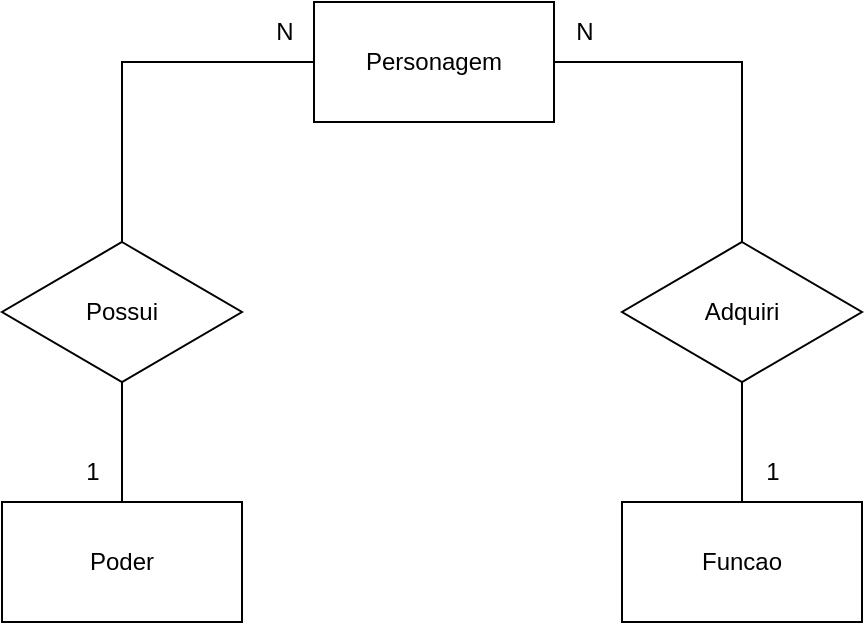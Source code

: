 <mxfile version="21.6.8" type="github">
  <diagram id="R2lEEEUBdFMjLlhIrx00" name="Page-1">
    <mxGraphModel dx="954" dy="578" grid="1" gridSize="10" guides="1" tooltips="1" connect="1" arrows="1" fold="1" page="1" pageScale="1" pageWidth="850" pageHeight="1100" math="0" shadow="0" extFonts="Permanent Marker^https://fonts.googleapis.com/css?family=Permanent+Marker">
      <root>
        <mxCell id="0" />
        <mxCell id="1" parent="0" />
        <mxCell id="31LP4swY4RAV0IvSmYvw-1" value="&lt;font style=&quot;vertical-align: inherit;&quot;&gt;&lt;font style=&quot;vertical-align: inherit;&quot;&gt;Funcao&lt;/font&gt;&lt;/font&gt;" style="rounded=0;whiteSpace=wrap;html=1;" parent="1" vertex="1">
          <mxGeometry x="540" y="370" width="120" height="60" as="geometry" />
        </mxCell>
        <mxCell id="31LP4swY4RAV0IvSmYvw-2" value="&lt;font style=&quot;vertical-align: inherit;&quot;&gt;&lt;font style=&quot;vertical-align: inherit;&quot;&gt;Personagem&lt;/font&gt;&lt;/font&gt;" style="rounded=0;whiteSpace=wrap;html=1;" parent="1" vertex="1">
          <mxGeometry x="386" y="120" width="120" height="60" as="geometry" />
        </mxCell>
        <mxCell id="m_m8KjVfot6xPL1HtwaW-6" style="edgeStyle=orthogonalEdgeStyle;rounded=0;orthogonalLoop=1;jettySize=auto;html=1;exitX=0.5;exitY=0;exitDx=0;exitDy=0;entryX=1;entryY=0.5;entryDx=0;entryDy=0;endArrow=none;endFill=0;" edge="1" parent="1" source="31LP4swY4RAV0IvSmYvw-3" target="31LP4swY4RAV0IvSmYvw-2">
          <mxGeometry relative="1" as="geometry" />
        </mxCell>
        <mxCell id="m_m8KjVfot6xPL1HtwaW-9" style="edgeStyle=orthogonalEdgeStyle;rounded=0;orthogonalLoop=1;jettySize=auto;html=1;exitX=0.5;exitY=1;exitDx=0;exitDy=0;entryX=0.5;entryY=0;entryDx=0;entryDy=0;endArrow=none;endFill=0;" edge="1" parent="1" source="31LP4swY4RAV0IvSmYvw-3" target="31LP4swY4RAV0IvSmYvw-1">
          <mxGeometry relative="1" as="geometry" />
        </mxCell>
        <mxCell id="31LP4swY4RAV0IvSmYvw-3" value="&lt;font style=&quot;vertical-align: inherit;&quot;&gt;&lt;font style=&quot;vertical-align: inherit;&quot;&gt;Adquiri&lt;/font&gt;&lt;/font&gt;" style="rhombus;whiteSpace=wrap;html=1;" parent="1" vertex="1">
          <mxGeometry x="540" y="240" width="120" height="70" as="geometry" />
        </mxCell>
        <mxCell id="31LP4swY4RAV0IvSmYvw-6" value="&lt;font style=&quot;vertical-align: inherit;&quot;&gt;&lt;font style=&quot;vertical-align: inherit;&quot;&gt;1&lt;/font&gt;&lt;/font&gt;" style="text;html=1;align=center;verticalAlign=middle;resizable=0;points=[];autosize=1;strokeColor=none;fillColor=none;" parent="1" vertex="1">
          <mxGeometry x="260" y="340" width="30" height="30" as="geometry" />
        </mxCell>
        <mxCell id="31LP4swY4RAV0IvSmYvw-7" value="&lt;font style=&quot;vertical-align: inherit;&quot;&gt;&lt;font style=&quot;vertical-align: inherit;&quot;&gt;N&lt;/font&gt;&lt;/font&gt;" style="text;html=1;align=center;verticalAlign=middle;resizable=0;points=[];autosize=1;strokeColor=none;fillColor=none;" parent="1" vertex="1">
          <mxGeometry x="356" y="120" width="30" height="30" as="geometry" />
        </mxCell>
        <mxCell id="m_m8KjVfot6xPL1HtwaW-2" value="&lt;font style=&quot;vertical-align: inherit;&quot;&gt;&lt;font style=&quot;vertical-align: inherit;&quot;&gt;Poder&lt;/font&gt;&lt;/font&gt;" style="rounded=0;whiteSpace=wrap;html=1;" vertex="1" parent="1">
          <mxGeometry x="230" y="370" width="120" height="60" as="geometry" />
        </mxCell>
        <mxCell id="m_m8KjVfot6xPL1HtwaW-7" style="edgeStyle=orthogonalEdgeStyle;rounded=0;orthogonalLoop=1;jettySize=auto;html=1;exitX=0.5;exitY=0;exitDx=0;exitDy=0;entryX=0;entryY=0.5;entryDx=0;entryDy=0;endArrow=none;endFill=0;" edge="1" parent="1" source="m_m8KjVfot6xPL1HtwaW-5" target="31LP4swY4RAV0IvSmYvw-2">
          <mxGeometry relative="1" as="geometry" />
        </mxCell>
        <mxCell id="m_m8KjVfot6xPL1HtwaW-8" style="edgeStyle=orthogonalEdgeStyle;rounded=0;orthogonalLoop=1;jettySize=auto;html=1;exitX=0.5;exitY=1;exitDx=0;exitDy=0;entryX=0.5;entryY=0;entryDx=0;entryDy=0;endArrow=none;endFill=0;" edge="1" parent="1" source="m_m8KjVfot6xPL1HtwaW-5" target="m_m8KjVfot6xPL1HtwaW-2">
          <mxGeometry relative="1" as="geometry" />
        </mxCell>
        <mxCell id="m_m8KjVfot6xPL1HtwaW-5" value="&lt;font style=&quot;vertical-align: inherit;&quot;&gt;&lt;font style=&quot;vertical-align: inherit;&quot;&gt;Possui&lt;/font&gt;&lt;/font&gt;" style="rhombus;whiteSpace=wrap;html=1;" vertex="1" parent="1">
          <mxGeometry x="230" y="240" width="120" height="70" as="geometry" />
        </mxCell>
        <mxCell id="m_m8KjVfot6xPL1HtwaW-10" value="&lt;font style=&quot;vertical-align: inherit;&quot;&gt;&lt;font style=&quot;vertical-align: inherit;&quot;&gt;N&lt;/font&gt;&lt;/font&gt;" style="text;html=1;align=center;verticalAlign=middle;resizable=0;points=[];autosize=1;strokeColor=none;fillColor=none;" vertex="1" parent="1">
          <mxGeometry x="506" y="120" width="30" height="30" as="geometry" />
        </mxCell>
        <mxCell id="m_m8KjVfot6xPL1HtwaW-11" value="&lt;font style=&quot;vertical-align: inherit;&quot;&gt;&lt;font style=&quot;vertical-align: inherit;&quot;&gt;1&lt;/font&gt;&lt;/font&gt;" style="text;html=1;align=center;verticalAlign=middle;resizable=0;points=[];autosize=1;strokeColor=none;fillColor=none;" vertex="1" parent="1">
          <mxGeometry x="600" y="340" width="30" height="30" as="geometry" />
        </mxCell>
      </root>
    </mxGraphModel>
  </diagram>
</mxfile>
